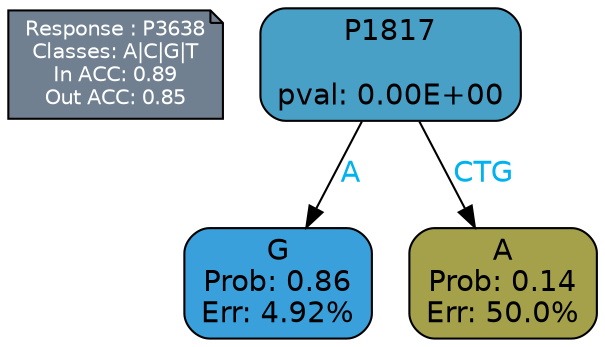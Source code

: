 digraph Tree {
node [shape=box, style="filled, rounded", color="black", fontname=helvetica] ;
graph [ranksep=equally, splines=polylines, bgcolor=transparent, dpi=600] ;
edge [fontname=helvetica] ;
LEGEND [label="Response : P3638
Classes: A|C|G|T
In ACC: 0.89
Out ACC: 0.85
",shape=note,align=left,style=filled,fillcolor="slategray",fontcolor="white",fontsize=10];1 [label="P1817

pval: 0.00E+00", fillcolor="#48a0c7"] ;
2 [label="G
Prob: 0.86
Err: 4.92%", fillcolor="#39a0dc"] ;
3 [label="A
Prob: 0.14
Err: 50.0%", fillcolor="#a4a14a"] ;
1 -> 2 [label="A",fontcolor=deepskyblue2] ;
1 -> 3 [label="CTG",fontcolor=deepskyblue2] ;
{rank = same; 2;3;}{rank = same; LEGEND;1;}}